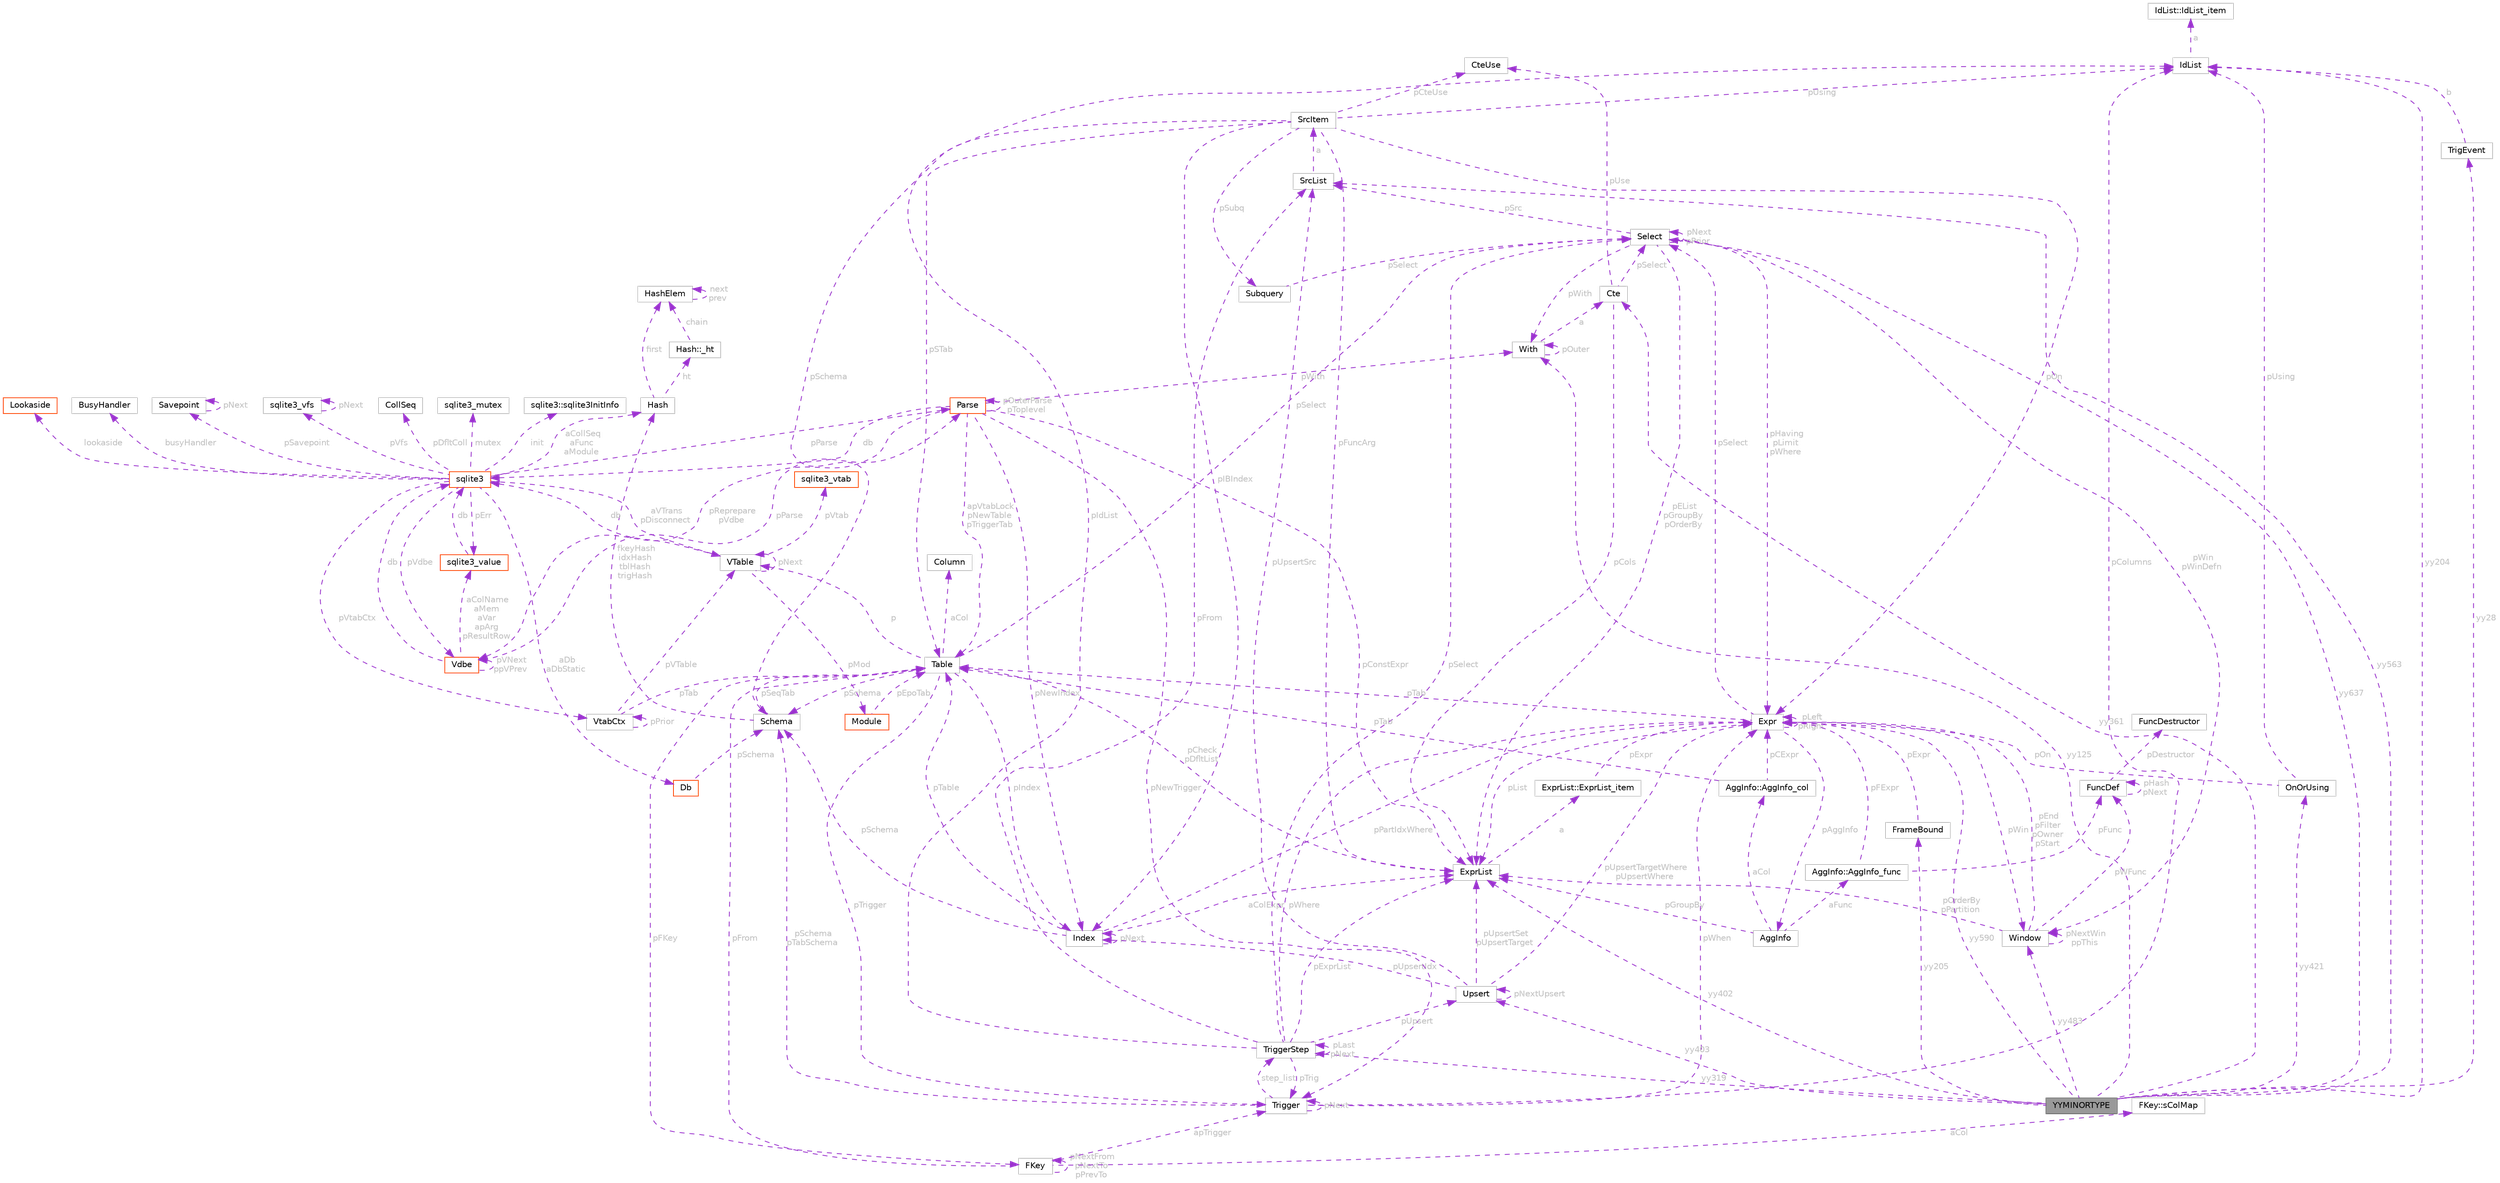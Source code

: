 digraph "YYMINORTYPE"
{
 // LATEX_PDF_SIZE
  bgcolor="transparent";
  edge [fontname=Helvetica,fontsize=10,labelfontname=Helvetica,labelfontsize=10];
  node [fontname=Helvetica,fontsize=10,shape=box,height=0.2,width=0.4];
  Node1 [id="Node000001",label="YYMINORTYPE",height=0.2,width=0.4,color="gray40", fillcolor="grey60", style="filled", fontcolor="black",tooltip=" "];
  Node2 -> Node1 [id="edge1_Node000001_Node000002",dir="back",color="darkorchid3",style="dashed",tooltip=" ",label=" yy28",fontcolor="grey" ];
  Node2 [id="Node000002",label="TrigEvent",height=0.2,width=0.4,color="grey75", fillcolor="white", style="filled",URL="$structTrigEvent.html",tooltip=" "];
  Node3 -> Node2 [id="edge2_Node000002_Node000003",dir="back",color="darkorchid3",style="dashed",tooltip=" ",label=" b",fontcolor="grey" ];
  Node3 [id="Node000003",label="IdList",height=0.2,width=0.4,color="grey75", fillcolor="white", style="filled",URL="$structIdList.html",tooltip=" "];
  Node4 -> Node3 [id="edge3_Node000003_Node000004",dir="back",color="darkorchid3",style="dashed",tooltip=" ",label=" a",fontcolor="grey" ];
  Node4 [id="Node000004",label="IdList::IdList_item",height=0.2,width=0.4,color="grey75", fillcolor="white", style="filled",URL="$structIdList_1_1IdList__item.html",tooltip=" "];
  Node5 -> Node1 [id="edge4_Node000001_Node000005",dir="back",color="darkorchid3",style="dashed",tooltip=" ",label=" yy125",fontcolor="grey" ];
  Node5 [id="Node000005",label="With",height=0.2,width=0.4,color="grey75", fillcolor="white", style="filled",URL="$structWith.html",tooltip=" "];
  Node5 -> Node5 [id="edge5_Node000005_Node000005",dir="back",color="darkorchid3",style="dashed",tooltip=" ",label=" pOuter",fontcolor="grey" ];
  Node6 -> Node5 [id="edge6_Node000005_Node000006",dir="back",color="darkorchid3",style="dashed",tooltip=" ",label=" a",fontcolor="grey" ];
  Node6 [id="Node000006",label="Cte",height=0.2,width=0.4,color="grey75", fillcolor="white", style="filled",URL="$structCte.html",tooltip=" "];
  Node7 -> Node6 [id="edge7_Node000006_Node000007",dir="back",color="darkorchid3",style="dashed",tooltip=" ",label=" pCols",fontcolor="grey" ];
  Node7 [id="Node000007",label="ExprList",height=0.2,width=0.4,color="grey75", fillcolor="white", style="filled",URL="$structExprList.html",tooltip=" "];
  Node8 -> Node7 [id="edge8_Node000007_Node000008",dir="back",color="darkorchid3",style="dashed",tooltip=" ",label=" a",fontcolor="grey" ];
  Node8 [id="Node000008",label="ExprList::ExprList_item",height=0.2,width=0.4,color="grey75", fillcolor="white", style="filled",URL="$structExprList_1_1ExprList__item.html",tooltip=" "];
  Node9 -> Node8 [id="edge9_Node000008_Node000009",dir="back",color="darkorchid3",style="dashed",tooltip=" ",label=" pExpr",fontcolor="grey" ];
  Node9 [id="Node000009",label="Expr",height=0.2,width=0.4,color="grey75", fillcolor="white", style="filled",URL="$structExpr.html",tooltip=" "];
  Node9 -> Node9 [id="edge10_Node000009_Node000009",dir="back",color="darkorchid3",style="dashed",tooltip=" ",label=" pLeft\npRight",fontcolor="grey" ];
  Node7 -> Node9 [id="edge11_Node000009_Node000007",dir="back",color="darkorchid3",style="dashed",tooltip=" ",label=" pList",fontcolor="grey" ];
  Node10 -> Node9 [id="edge12_Node000009_Node000010",dir="back",color="darkorchid3",style="dashed",tooltip=" ",label=" pSelect",fontcolor="grey" ];
  Node10 [id="Node000010",label="Select",height=0.2,width=0.4,color="grey75", fillcolor="white", style="filled",URL="$structSelect.html",tooltip=" "];
  Node7 -> Node10 [id="edge13_Node000010_Node000007",dir="back",color="darkorchid3",style="dashed",tooltip=" ",label=" pEList\npGroupBy\npOrderBy",fontcolor="grey" ];
  Node11 -> Node10 [id="edge14_Node000010_Node000011",dir="back",color="darkorchid3",style="dashed",tooltip=" ",label=" pSrc",fontcolor="grey" ];
  Node11 [id="Node000011",label="SrcList",height=0.2,width=0.4,color="grey75", fillcolor="white", style="filled",URL="$structSrcList.html",tooltip=" "];
  Node12 -> Node11 [id="edge15_Node000011_Node000012",dir="back",color="darkorchid3",style="dashed",tooltip=" ",label=" a",fontcolor="grey" ];
  Node12 [id="Node000012",label="SrcItem",height=0.2,width=0.4,color="grey75", fillcolor="white", style="filled",URL="$structSrcItem.html",tooltip=" "];
  Node13 -> Node12 [id="edge16_Node000012_Node000013",dir="back",color="darkorchid3",style="dashed",tooltip=" ",label=" pSTab",fontcolor="grey" ];
  Node13 [id="Node000013",label="Table",height=0.2,width=0.4,color="grey75", fillcolor="white", style="filled",URL="$structTable.html",tooltip=" "];
  Node14 -> Node13 [id="edge17_Node000013_Node000014",dir="back",color="darkorchid3",style="dashed",tooltip=" ",label=" aCol",fontcolor="grey" ];
  Node14 [id="Node000014",label="Column",height=0.2,width=0.4,color="grey75", fillcolor="white", style="filled",URL="$structColumn.html",tooltip=" "];
  Node15 -> Node13 [id="edge18_Node000013_Node000015",dir="back",color="darkorchid3",style="dashed",tooltip=" ",label=" pIndex",fontcolor="grey" ];
  Node15 [id="Node000015",label="Index",height=0.2,width=0.4,color="grey75", fillcolor="white", style="filled",URL="$structIndex.html",tooltip=" "];
  Node13 -> Node15 [id="edge19_Node000015_Node000013",dir="back",color="darkorchid3",style="dashed",tooltip=" ",label=" pTable",fontcolor="grey" ];
  Node15 -> Node15 [id="edge20_Node000015_Node000015",dir="back",color="darkorchid3",style="dashed",tooltip=" ",label=" pNext",fontcolor="grey" ];
  Node16 -> Node15 [id="edge21_Node000015_Node000016",dir="back",color="darkorchid3",style="dashed",tooltip=" ",label=" pSchema",fontcolor="grey" ];
  Node16 [id="Node000016",label="Schema",height=0.2,width=0.4,color="grey75", fillcolor="white", style="filled",URL="$structSchema.html",tooltip=" "];
  Node17 -> Node16 [id="edge22_Node000016_Node000017",dir="back",color="darkorchid3",style="dashed",tooltip=" ",label=" fkeyHash\nidxHash\ntblHash\ntrigHash",fontcolor="grey" ];
  Node17 [id="Node000017",label="Hash",height=0.2,width=0.4,color="grey75", fillcolor="white", style="filled",URL="$structHash.html",tooltip=" "];
  Node18 -> Node17 [id="edge23_Node000017_Node000018",dir="back",color="darkorchid3",style="dashed",tooltip=" ",label=" first",fontcolor="grey" ];
  Node18 [id="Node000018",label="HashElem",height=0.2,width=0.4,color="grey75", fillcolor="white", style="filled",URL="$structHashElem.html",tooltip=" "];
  Node18 -> Node18 [id="edge24_Node000018_Node000018",dir="back",color="darkorchid3",style="dashed",tooltip=" ",label=" next\nprev",fontcolor="grey" ];
  Node19 -> Node17 [id="edge25_Node000017_Node000019",dir="back",color="darkorchid3",style="dashed",tooltip=" ",label=" ht",fontcolor="grey" ];
  Node19 [id="Node000019",label="Hash::_ht",height=0.2,width=0.4,color="grey75", fillcolor="white", style="filled",URL="$structHash_1_1__ht.html",tooltip=" "];
  Node18 -> Node19 [id="edge26_Node000019_Node000018",dir="back",color="darkorchid3",style="dashed",tooltip=" ",label=" chain",fontcolor="grey" ];
  Node13 -> Node16 [id="edge27_Node000016_Node000013",dir="back",color="darkorchid3",style="dashed",tooltip=" ",label=" pSeqTab",fontcolor="grey" ];
  Node9 -> Node15 [id="edge28_Node000015_Node000009",dir="back",color="darkorchid3",style="dashed",tooltip=" ",label=" pPartIdxWhere",fontcolor="grey" ];
  Node7 -> Node15 [id="edge29_Node000015_Node000007",dir="back",color="darkorchid3",style="dashed",tooltip=" ",label=" aColExpr",fontcolor="grey" ];
  Node7 -> Node13 [id="edge30_Node000013_Node000007",dir="back",color="darkorchid3",style="dashed",tooltip=" ",label=" pCheck\npDfltList",fontcolor="grey" ];
  Node20 -> Node13 [id="edge31_Node000013_Node000020",dir="back",color="darkorchid3",style="dashed",tooltip=" ",label=" pFKey",fontcolor="grey" ];
  Node20 [id="Node000020",label="FKey",height=0.2,width=0.4,color="grey75", fillcolor="white", style="filled",URL="$structFKey.html",tooltip=" "];
  Node13 -> Node20 [id="edge32_Node000020_Node000013",dir="back",color="darkorchid3",style="dashed",tooltip=" ",label=" pFrom",fontcolor="grey" ];
  Node20 -> Node20 [id="edge33_Node000020_Node000020",dir="back",color="darkorchid3",style="dashed",tooltip=" ",label=" pNextFrom\npNextTo\npPrevTo",fontcolor="grey" ];
  Node21 -> Node20 [id="edge34_Node000020_Node000021",dir="back",color="darkorchid3",style="dashed",tooltip=" ",label=" apTrigger",fontcolor="grey" ];
  Node21 [id="Node000021",label="Trigger",height=0.2,width=0.4,color="grey75", fillcolor="white", style="filled",URL="$structTrigger.html",tooltip=" "];
  Node9 -> Node21 [id="edge35_Node000021_Node000009",dir="back",color="darkorchid3",style="dashed",tooltip=" ",label=" pWhen",fontcolor="grey" ];
  Node3 -> Node21 [id="edge36_Node000021_Node000003",dir="back",color="darkorchid3",style="dashed",tooltip=" ",label=" pColumns",fontcolor="grey" ];
  Node16 -> Node21 [id="edge37_Node000021_Node000016",dir="back",color="darkorchid3",style="dashed",tooltip=" ",label=" pSchema\npTabSchema",fontcolor="grey" ];
  Node22 -> Node21 [id="edge38_Node000021_Node000022",dir="back",color="darkorchid3",style="dashed",tooltip=" ",label=" step_list",fontcolor="grey" ];
  Node22 [id="Node000022",label="TriggerStep",height=0.2,width=0.4,color="grey75", fillcolor="white", style="filled",URL="$structTriggerStep.html",tooltip=" "];
  Node21 -> Node22 [id="edge39_Node000022_Node000021",dir="back",color="darkorchid3",style="dashed",tooltip=" ",label=" pTrig",fontcolor="grey" ];
  Node10 -> Node22 [id="edge40_Node000022_Node000010",dir="back",color="darkorchid3",style="dashed",tooltip=" ",label=" pSelect",fontcolor="grey" ];
  Node11 -> Node22 [id="edge41_Node000022_Node000011",dir="back",color="darkorchid3",style="dashed",tooltip=" ",label=" pFrom",fontcolor="grey" ];
  Node9 -> Node22 [id="edge42_Node000022_Node000009",dir="back",color="darkorchid3",style="dashed",tooltip=" ",label=" pWhere",fontcolor="grey" ];
  Node7 -> Node22 [id="edge43_Node000022_Node000007",dir="back",color="darkorchid3",style="dashed",tooltip=" ",label=" pExprList",fontcolor="grey" ];
  Node3 -> Node22 [id="edge44_Node000022_Node000003",dir="back",color="darkorchid3",style="dashed",tooltip=" ",label=" pIdList",fontcolor="grey" ];
  Node23 -> Node22 [id="edge45_Node000022_Node000023",dir="back",color="darkorchid3",style="dashed",tooltip=" ",label=" pUpsert",fontcolor="grey" ];
  Node23 [id="Node000023",label="Upsert",height=0.2,width=0.4,color="grey75", fillcolor="white", style="filled",URL="$structUpsert.html",tooltip=" "];
  Node7 -> Node23 [id="edge46_Node000023_Node000007",dir="back",color="darkorchid3",style="dashed",tooltip=" ",label=" pUpsertSet\npUpsertTarget",fontcolor="grey" ];
  Node9 -> Node23 [id="edge47_Node000023_Node000009",dir="back",color="darkorchid3",style="dashed",tooltip=" ",label=" pUpsertTargetWhere\npUpsertWhere",fontcolor="grey" ];
  Node23 -> Node23 [id="edge48_Node000023_Node000023",dir="back",color="darkorchid3",style="dashed",tooltip=" ",label=" pNextUpsert",fontcolor="grey" ];
  Node15 -> Node23 [id="edge49_Node000023_Node000015",dir="back",color="darkorchid3",style="dashed",tooltip=" ",label=" pUpsertIdx",fontcolor="grey" ];
  Node11 -> Node23 [id="edge50_Node000023_Node000011",dir="back",color="darkorchid3",style="dashed",tooltip=" ",label=" pUpsertSrc",fontcolor="grey" ];
  Node22 -> Node22 [id="edge51_Node000022_Node000022",dir="back",color="darkorchid3",style="dashed",tooltip=" ",label=" pLast\npNext",fontcolor="grey" ];
  Node21 -> Node21 [id="edge52_Node000021_Node000021",dir="back",color="darkorchid3",style="dashed",tooltip=" ",label=" pNext",fontcolor="grey" ];
  Node24 -> Node20 [id="edge53_Node000020_Node000024",dir="back",color="darkorchid3",style="dashed",tooltip=" ",label=" aCol",fontcolor="grey" ];
  Node24 [id="Node000024",label="FKey::sColMap",height=0.2,width=0.4,color="grey75", fillcolor="white", style="filled",URL="$structFKey_1_1sColMap.html",tooltip=" "];
  Node10 -> Node13 [id="edge54_Node000013_Node000010",dir="back",color="darkorchid3",style="dashed",tooltip=" ",label=" pSelect",fontcolor="grey" ];
  Node25 -> Node13 [id="edge55_Node000013_Node000025",dir="back",color="darkorchid3",style="dashed",tooltip=" ",label=" p",fontcolor="grey" ];
  Node25 [id="Node000025",label="VTable",height=0.2,width=0.4,color="grey75", fillcolor="white", style="filled",URL="$structVTable.html",tooltip=" "];
  Node26 -> Node25 [id="edge56_Node000025_Node000026",dir="back",color="darkorchid3",style="dashed",tooltip=" ",label=" db",fontcolor="grey" ];
  Node26 [id="Node000026",label="sqlite3",height=0.2,width=0.4,color="orangered", fillcolor="white", style="filled",URL="$structsqlite3.html",tooltip=" "];
  Node27 -> Node26 [id="edge57_Node000026_Node000027",dir="back",color="darkorchid3",style="dashed",tooltip=" ",label=" pVfs",fontcolor="grey" ];
  Node27 [id="Node000027",label="sqlite3_vfs",height=0.2,width=0.4,color="grey75", fillcolor="white", style="filled",URL="$structsqlite3__vfs.html",tooltip=" "];
  Node27 -> Node27 [id="edge58_Node000027_Node000027",dir="back",color="darkorchid3",style="dashed",tooltip=" ",label=" pNext",fontcolor="grey" ];
  Node28 -> Node26 [id="edge59_Node000026_Node000028",dir="back",color="darkorchid3",style="dashed",tooltip=" ",label=" pVdbe",fontcolor="grey" ];
  Node28 [id="Node000028",label="Vdbe",height=0.2,width=0.4,color="orangered", fillcolor="white", style="filled",URL="$structVdbe.html",tooltip=" "];
  Node26 -> Node28 [id="edge60_Node000028_Node000026",dir="back",color="darkorchid3",style="dashed",tooltip=" ",label=" db",fontcolor="grey" ];
  Node28 -> Node28 [id="edge61_Node000028_Node000028",dir="back",color="darkorchid3",style="dashed",tooltip=" ",label=" pVNext\nppVPrev",fontcolor="grey" ];
  Node29 -> Node28 [id="edge62_Node000028_Node000029",dir="back",color="darkorchid3",style="dashed",tooltip=" ",label=" pParse",fontcolor="grey" ];
  Node29 [id="Node000029",label="Parse",height=0.2,width=0.4,color="orangered", fillcolor="white", style="filled",URL="$structParse.html",tooltip=" "];
  Node26 -> Node29 [id="edge63_Node000029_Node000026",dir="back",color="darkorchid3",style="dashed",tooltip=" ",label=" db",fontcolor="grey" ];
  Node28 -> Node29 [id="edge64_Node000029_Node000028",dir="back",color="darkorchid3",style="dashed",tooltip=" ",label=" pReprepare\npVdbe",fontcolor="grey" ];
  Node7 -> Node29 [id="edge65_Node000029_Node000007",dir="back",color="darkorchid3",style="dashed",tooltip=" ",label=" pConstExpr",fontcolor="grey" ];
  Node29 -> Node29 [id="edge66_Node000029_Node000029",dir="back",color="darkorchid3",style="dashed",tooltip=" ",label=" pOuterParse\npToplevel",fontcolor="grey" ];
  Node13 -> Node29 [id="edge67_Node000029_Node000013",dir="back",color="darkorchid3",style="dashed",tooltip=" ",label=" apVtabLock\npNewTable\npTriggerTab",fontcolor="grey" ];
  Node15 -> Node29 [id="edge68_Node000029_Node000015",dir="back",color="darkorchid3",style="dashed",tooltip=" ",label=" pNewIndex",fontcolor="grey" ];
  Node21 -> Node29 [id="edge69_Node000029_Node000021",dir="back",color="darkorchid3",style="dashed",tooltip=" ",label=" pNewTrigger",fontcolor="grey" ];
  Node5 -> Node29 [id="edge70_Node000029_Node000005",dir="back",color="darkorchid3",style="dashed",tooltip=" ",label=" pWith",fontcolor="grey" ];
  Node40 -> Node28 [id="edge71_Node000028_Node000040",dir="back",color="darkorchid3",style="dashed",tooltip=" ",label=" aColName\naMem\naVar\napArg\npResultRow",fontcolor="grey" ];
  Node40 [id="Node000040",label="sqlite3_value",height=0.2,width=0.4,color="orangered", fillcolor="white", style="filled",URL="$structsqlite3__value.html",tooltip=" "];
  Node26 -> Node40 [id="edge72_Node000040_Node000026",dir="back",color="darkorchid3",style="dashed",tooltip=" ",label=" db",fontcolor="grey" ];
  Node42 -> Node26 [id="edge73_Node000026_Node000042",dir="back",color="darkorchid3",style="dashed",tooltip=" ",label=" pDfltColl",fontcolor="grey" ];
  Node42 [id="Node000042",label="CollSeq",height=0.2,width=0.4,color="grey75", fillcolor="white", style="filled",URL="$structCollSeq.html",tooltip=" "];
  Node66 -> Node26 [id="edge74_Node000026_Node000066",dir="back",color="darkorchid3",style="dashed",tooltip=" ",label=" mutex",fontcolor="grey" ];
  Node66 [id="Node000066",label="sqlite3_mutex",height=0.2,width=0.4,color="grey75", fillcolor="white", style="filled",URL="$structsqlite3__mutex.html",tooltip=" "];
  Node84 -> Node26 [id="edge75_Node000026_Node000084",dir="back",color="darkorchid3",style="dashed",tooltip=" ",label=" aDb\naDbStatic",fontcolor="grey" ];
  Node84 [id="Node000084",label="Db",height=0.2,width=0.4,color="orangered", fillcolor="white", style="filled",URL="$structDb.html",tooltip=" "];
  Node16 -> Node84 [id="edge76_Node000084_Node000016",dir="back",color="darkorchid3",style="dashed",tooltip=" ",label=" pSchema",fontcolor="grey" ];
  Node85 -> Node26 [id="edge77_Node000026_Node000085",dir="back",color="darkorchid3",style="dashed",tooltip=" ",label=" init",fontcolor="grey" ];
  Node85 [id="Node000085",label="sqlite3::sqlite3InitInfo",height=0.2,width=0.4,color="grey75", fillcolor="white", style="filled",URL="$structsqlite3_1_1sqlite3InitInfo.html",tooltip=" "];
  Node29 -> Node26 [id="edge78_Node000026_Node000029",dir="back",color="darkorchid3",style="dashed",tooltip=" ",label=" pParse",fontcolor="grey" ];
  Node40 -> Node26 [id="edge79_Node000026_Node000040",dir="back",color="darkorchid3",style="dashed",tooltip=" ",label=" pErr",fontcolor="grey" ];
  Node86 -> Node26 [id="edge80_Node000026_Node000086",dir="back",color="darkorchid3",style="dashed",tooltip=" ",label=" lookaside",fontcolor="grey" ];
  Node86 [id="Node000086",label="Lookaside",height=0.2,width=0.4,color="orangered", fillcolor="white", style="filled",URL="$structLookaside.html",tooltip=" "];
  Node17 -> Node26 [id="edge81_Node000026_Node000017",dir="back",color="darkorchid3",style="dashed",tooltip=" ",label=" aCollSeq\naFunc\naModule",fontcolor="grey" ];
  Node88 -> Node26 [id="edge82_Node000026_Node000088",dir="back",color="darkorchid3",style="dashed",tooltip=" ",label=" pVtabCtx",fontcolor="grey" ];
  Node88 [id="Node000088",label="VtabCtx",height=0.2,width=0.4,color="grey75", fillcolor="white", style="filled",URL="$structVtabCtx.html",tooltip=" "];
  Node25 -> Node88 [id="edge83_Node000088_Node000025",dir="back",color="darkorchid3",style="dashed",tooltip=" ",label=" pVTable",fontcolor="grey" ];
  Node13 -> Node88 [id="edge84_Node000088_Node000013",dir="back",color="darkorchid3",style="dashed",tooltip=" ",label=" pTab",fontcolor="grey" ];
  Node88 -> Node88 [id="edge85_Node000088_Node000088",dir="back",color="darkorchid3",style="dashed",tooltip=" ",label=" pPrior",fontcolor="grey" ];
  Node25 -> Node26 [id="edge86_Node000026_Node000025",dir="back",color="darkorchid3",style="dashed",tooltip=" ",label=" aVTrans\npDisconnect",fontcolor="grey" ];
  Node89 -> Node26 [id="edge87_Node000026_Node000089",dir="back",color="darkorchid3",style="dashed",tooltip=" ",label=" busyHandler",fontcolor="grey" ];
  Node89 [id="Node000089",label="BusyHandler",height=0.2,width=0.4,color="grey75", fillcolor="white", style="filled",URL="$structBusyHandler.html",tooltip=" "];
  Node90 -> Node26 [id="edge88_Node000026_Node000090",dir="back",color="darkorchid3",style="dashed",tooltip=" ",label=" pSavepoint",fontcolor="grey" ];
  Node90 [id="Node000090",label="Savepoint",height=0.2,width=0.4,color="grey75", fillcolor="white", style="filled",URL="$structSavepoint.html",tooltip=" "];
  Node90 -> Node90 [id="edge89_Node000090_Node000090",dir="back",color="darkorchid3",style="dashed",tooltip=" ",label=" pNext",fontcolor="grey" ];
  Node92 -> Node25 [id="edge90_Node000025_Node000092",dir="back",color="darkorchid3",style="dashed",tooltip=" ",label=" pMod",fontcolor="grey" ];
  Node92 [id="Node000092",label="Module",height=0.2,width=0.4,color="orangered", fillcolor="white", style="filled",URL="$structModule.html",tooltip=" "];
  Node13 -> Node92 [id="edge91_Node000092_Node000013",dir="back",color="darkorchid3",style="dashed",tooltip=" ",label=" pEpoTab",fontcolor="grey" ];
  Node69 -> Node25 [id="edge92_Node000025_Node000069",dir="back",color="darkorchid3",style="dashed",tooltip=" ",label=" pVtab",fontcolor="grey" ];
  Node69 [id="Node000069",label="sqlite3_vtab",height=0.2,width=0.4,color="orangered", fillcolor="white", style="filled",URL="$structsqlite3__vtab.html",tooltip=" "];
  Node25 -> Node25 [id="edge93_Node000025_Node000025",dir="back",color="darkorchid3",style="dashed",tooltip=" ",label=" pNext",fontcolor="grey" ];
  Node21 -> Node13 [id="edge94_Node000013_Node000021",dir="back",color="darkorchid3",style="dashed",tooltip=" ",label=" pTrigger",fontcolor="grey" ];
  Node16 -> Node13 [id="edge95_Node000013_Node000016",dir="back",color="darkorchid3",style="dashed",tooltip=" ",label=" pSchema",fontcolor="grey" ];
  Node7 -> Node12 [id="edge96_Node000012_Node000007",dir="back",color="darkorchid3",style="dashed",tooltip=" ",label=" pFuncArg",fontcolor="grey" ];
  Node15 -> Node12 [id="edge97_Node000012_Node000015",dir="back",color="darkorchid3",style="dashed",tooltip=" ",label=" pIBIndex",fontcolor="grey" ];
  Node93 -> Node12 [id="edge98_Node000012_Node000093",dir="back",color="darkorchid3",style="dashed",tooltip=" ",label=" pCteUse",fontcolor="grey" ];
  Node93 [id="Node000093",label="CteUse",height=0.2,width=0.4,color="grey75", fillcolor="white", style="filled",URL="$structCteUse.html",tooltip=" "];
  Node9 -> Node12 [id="edge99_Node000012_Node000009",dir="back",color="darkorchid3",style="dashed",tooltip=" ",label=" pOn",fontcolor="grey" ];
  Node3 -> Node12 [id="edge100_Node000012_Node000003",dir="back",color="darkorchid3",style="dashed",tooltip=" ",label=" pUsing",fontcolor="grey" ];
  Node16 -> Node12 [id="edge101_Node000012_Node000016",dir="back",color="darkorchid3",style="dashed",tooltip=" ",label=" pSchema",fontcolor="grey" ];
  Node94 -> Node12 [id="edge102_Node000012_Node000094",dir="back",color="darkorchid3",style="dashed",tooltip=" ",label=" pSubq",fontcolor="grey" ];
  Node94 [id="Node000094",label="Subquery",height=0.2,width=0.4,color="grey75", fillcolor="white", style="filled",URL="$structSubquery.html",tooltip=" "];
  Node10 -> Node94 [id="edge103_Node000094_Node000010",dir="back",color="darkorchid3",style="dashed",tooltip=" ",label=" pSelect",fontcolor="grey" ];
  Node9 -> Node10 [id="edge104_Node000010_Node000009",dir="back",color="darkorchid3",style="dashed",tooltip=" ",label=" pHaving\npLimit\npWhere",fontcolor="grey" ];
  Node10 -> Node10 [id="edge105_Node000010_Node000010",dir="back",color="darkorchid3",style="dashed",tooltip=" ",label=" pNext\npPrior",fontcolor="grey" ];
  Node5 -> Node10 [id="edge106_Node000010_Node000005",dir="back",color="darkorchid3",style="dashed",tooltip=" ",label=" pWith",fontcolor="grey" ];
  Node95 -> Node10 [id="edge107_Node000010_Node000095",dir="back",color="darkorchid3",style="dashed",tooltip=" ",label=" pWin\npWinDefn",fontcolor="grey" ];
  Node95 [id="Node000095",label="Window",height=0.2,width=0.4,color="grey75", fillcolor="white", style="filled",URL="$structWindow.html",tooltip=" "];
  Node7 -> Node95 [id="edge108_Node000095_Node000007",dir="back",color="darkorchid3",style="dashed",tooltip=" ",label=" pOrderBy\npPartition",fontcolor="grey" ];
  Node9 -> Node95 [id="edge109_Node000095_Node000009",dir="back",color="darkorchid3",style="dashed",tooltip=" ",label=" pEnd\npFilter\npOwner\npStart",fontcolor="grey" ];
  Node95 -> Node95 [id="edge110_Node000095_Node000095",dir="back",color="darkorchid3",style="dashed",tooltip=" ",label=" pNextWin\nppThis",fontcolor="grey" ];
  Node37 -> Node95 [id="edge111_Node000095_Node000037",dir="back",color="darkorchid3",style="dashed",tooltip=" ",label=" pWFunc",fontcolor="grey" ];
  Node37 [id="Node000037",label="FuncDef",height=0.2,width=0.4,color="grey75", fillcolor="white", style="filled",URL="$structFuncDef.html",tooltip=" "];
  Node37 -> Node37 [id="edge112_Node000037_Node000037",dir="back",color="darkorchid3",style="dashed",tooltip=" ",label=" pHash\npNext",fontcolor="grey" ];
  Node38 -> Node37 [id="edge113_Node000037_Node000038",dir="back",color="darkorchid3",style="dashed",tooltip=" ",label=" pDestructor",fontcolor="grey" ];
  Node38 [id="Node000038",label="FuncDestructor",height=0.2,width=0.4,color="grey75", fillcolor="white", style="filled",URL="$structFuncDestructor.html",tooltip=" "];
  Node96 -> Node9 [id="edge114_Node000009_Node000096",dir="back",color="darkorchid3",style="dashed",tooltip=" ",label=" pAggInfo",fontcolor="grey" ];
  Node96 [id="Node000096",label="AggInfo",height=0.2,width=0.4,color="grey75", fillcolor="white", style="filled",URL="$structAggInfo.html",tooltip=" "];
  Node7 -> Node96 [id="edge115_Node000096_Node000007",dir="back",color="darkorchid3",style="dashed",tooltip=" ",label=" pGroupBy",fontcolor="grey" ];
  Node97 -> Node96 [id="edge116_Node000096_Node000097",dir="back",color="darkorchid3",style="dashed",tooltip=" ",label=" aCol",fontcolor="grey" ];
  Node97 [id="Node000097",label="AggInfo::AggInfo_col",height=0.2,width=0.4,color="grey75", fillcolor="white", style="filled",URL="$structAggInfo_1_1AggInfo__col.html",tooltip=" "];
  Node13 -> Node97 [id="edge117_Node000097_Node000013",dir="back",color="darkorchid3",style="dashed",tooltip=" ",label=" pTab",fontcolor="grey" ];
  Node9 -> Node97 [id="edge118_Node000097_Node000009",dir="back",color="darkorchid3",style="dashed",tooltip=" ",label=" pCExpr",fontcolor="grey" ];
  Node98 -> Node96 [id="edge119_Node000096_Node000098",dir="back",color="darkorchid3",style="dashed",tooltip=" ",label=" aFunc",fontcolor="grey" ];
  Node98 [id="Node000098",label="AggInfo::AggInfo_func",height=0.2,width=0.4,color="grey75", fillcolor="white", style="filled",URL="$structAggInfo_1_1AggInfo__func.html",tooltip=" "];
  Node9 -> Node98 [id="edge120_Node000098_Node000009",dir="back",color="darkorchid3",style="dashed",tooltip=" ",label=" pFExpr",fontcolor="grey" ];
  Node37 -> Node98 [id="edge121_Node000098_Node000037",dir="back",color="darkorchid3",style="dashed",tooltip=" ",label=" pFunc",fontcolor="grey" ];
  Node13 -> Node9 [id="edge122_Node000009_Node000013",dir="back",color="darkorchid3",style="dashed",tooltip=" ",label=" pTab",fontcolor="grey" ];
  Node95 -> Node9 [id="edge123_Node000009_Node000095",dir="back",color="darkorchid3",style="dashed",tooltip=" ",label=" pWin",fontcolor="grey" ];
  Node10 -> Node6 [id="edge124_Node000006_Node000010",dir="back",color="darkorchid3",style="dashed",tooltip=" ",label=" pSelect",fontcolor="grey" ];
  Node93 -> Node6 [id="edge125_Node000006_Node000093",dir="back",color="darkorchid3",style="dashed",tooltip=" ",label=" pUse",fontcolor="grey" ];
  Node3 -> Node1 [id="edge126_Node000001_Node000003",dir="back",color="darkorchid3",style="dashed",tooltip=" ",label=" yy204",fontcolor="grey" ];
  Node99 -> Node1 [id="edge127_Node000001_Node000099",dir="back",color="darkorchid3",style="dashed",tooltip=" ",label=" yy205",fontcolor="grey" ];
  Node99 [id="Node000099",label="FrameBound",height=0.2,width=0.4,color="grey75", fillcolor="white", style="filled",URL="$structFrameBound.html",tooltip=" "];
  Node9 -> Node99 [id="edge128_Node000099_Node000009",dir="back",color="darkorchid3",style="dashed",tooltip=" ",label=" pExpr",fontcolor="grey" ];
  Node22 -> Node1 [id="edge129_Node000001_Node000022",dir="back",color="darkorchid3",style="dashed",tooltip=" ",label=" yy319",fontcolor="grey" ];
  Node6 -> Node1 [id="edge130_Node000001_Node000006",dir="back",color="darkorchid3",style="dashed",tooltip=" ",label=" yy361",fontcolor="grey" ];
  Node7 -> Node1 [id="edge131_Node000001_Node000007",dir="back",color="darkorchid3",style="dashed",tooltip=" ",label=" yy402",fontcolor="grey" ];
  Node23 -> Node1 [id="edge132_Node000001_Node000023",dir="back",color="darkorchid3",style="dashed",tooltip=" ",label=" yy403",fontcolor="grey" ];
  Node100 -> Node1 [id="edge133_Node000001_Node000100",dir="back",color="darkorchid3",style="dashed",tooltip=" ",label=" yy421",fontcolor="grey" ];
  Node100 [id="Node000100",label="OnOrUsing",height=0.2,width=0.4,color="grey75", fillcolor="white", style="filled",URL="$structOnOrUsing.html",tooltip=" "];
  Node9 -> Node100 [id="edge134_Node000100_Node000009",dir="back",color="darkorchid3",style="dashed",tooltip=" ",label=" pOn",fontcolor="grey" ];
  Node3 -> Node100 [id="edge135_Node000100_Node000003",dir="back",color="darkorchid3",style="dashed",tooltip=" ",label=" pUsing",fontcolor="grey" ];
  Node95 -> Node1 [id="edge136_Node000001_Node000095",dir="back",color="darkorchid3",style="dashed",tooltip=" ",label=" yy483",fontcolor="grey" ];
  Node11 -> Node1 [id="edge137_Node000001_Node000011",dir="back",color="darkorchid3",style="dashed",tooltip=" ",label=" yy563",fontcolor="grey" ];
  Node9 -> Node1 [id="edge138_Node000001_Node000009",dir="back",color="darkorchid3",style="dashed",tooltip=" ",label=" yy590",fontcolor="grey" ];
  Node10 -> Node1 [id="edge139_Node000001_Node000010",dir="back",color="darkorchid3",style="dashed",tooltip=" ",label=" yy637",fontcolor="grey" ];
}
